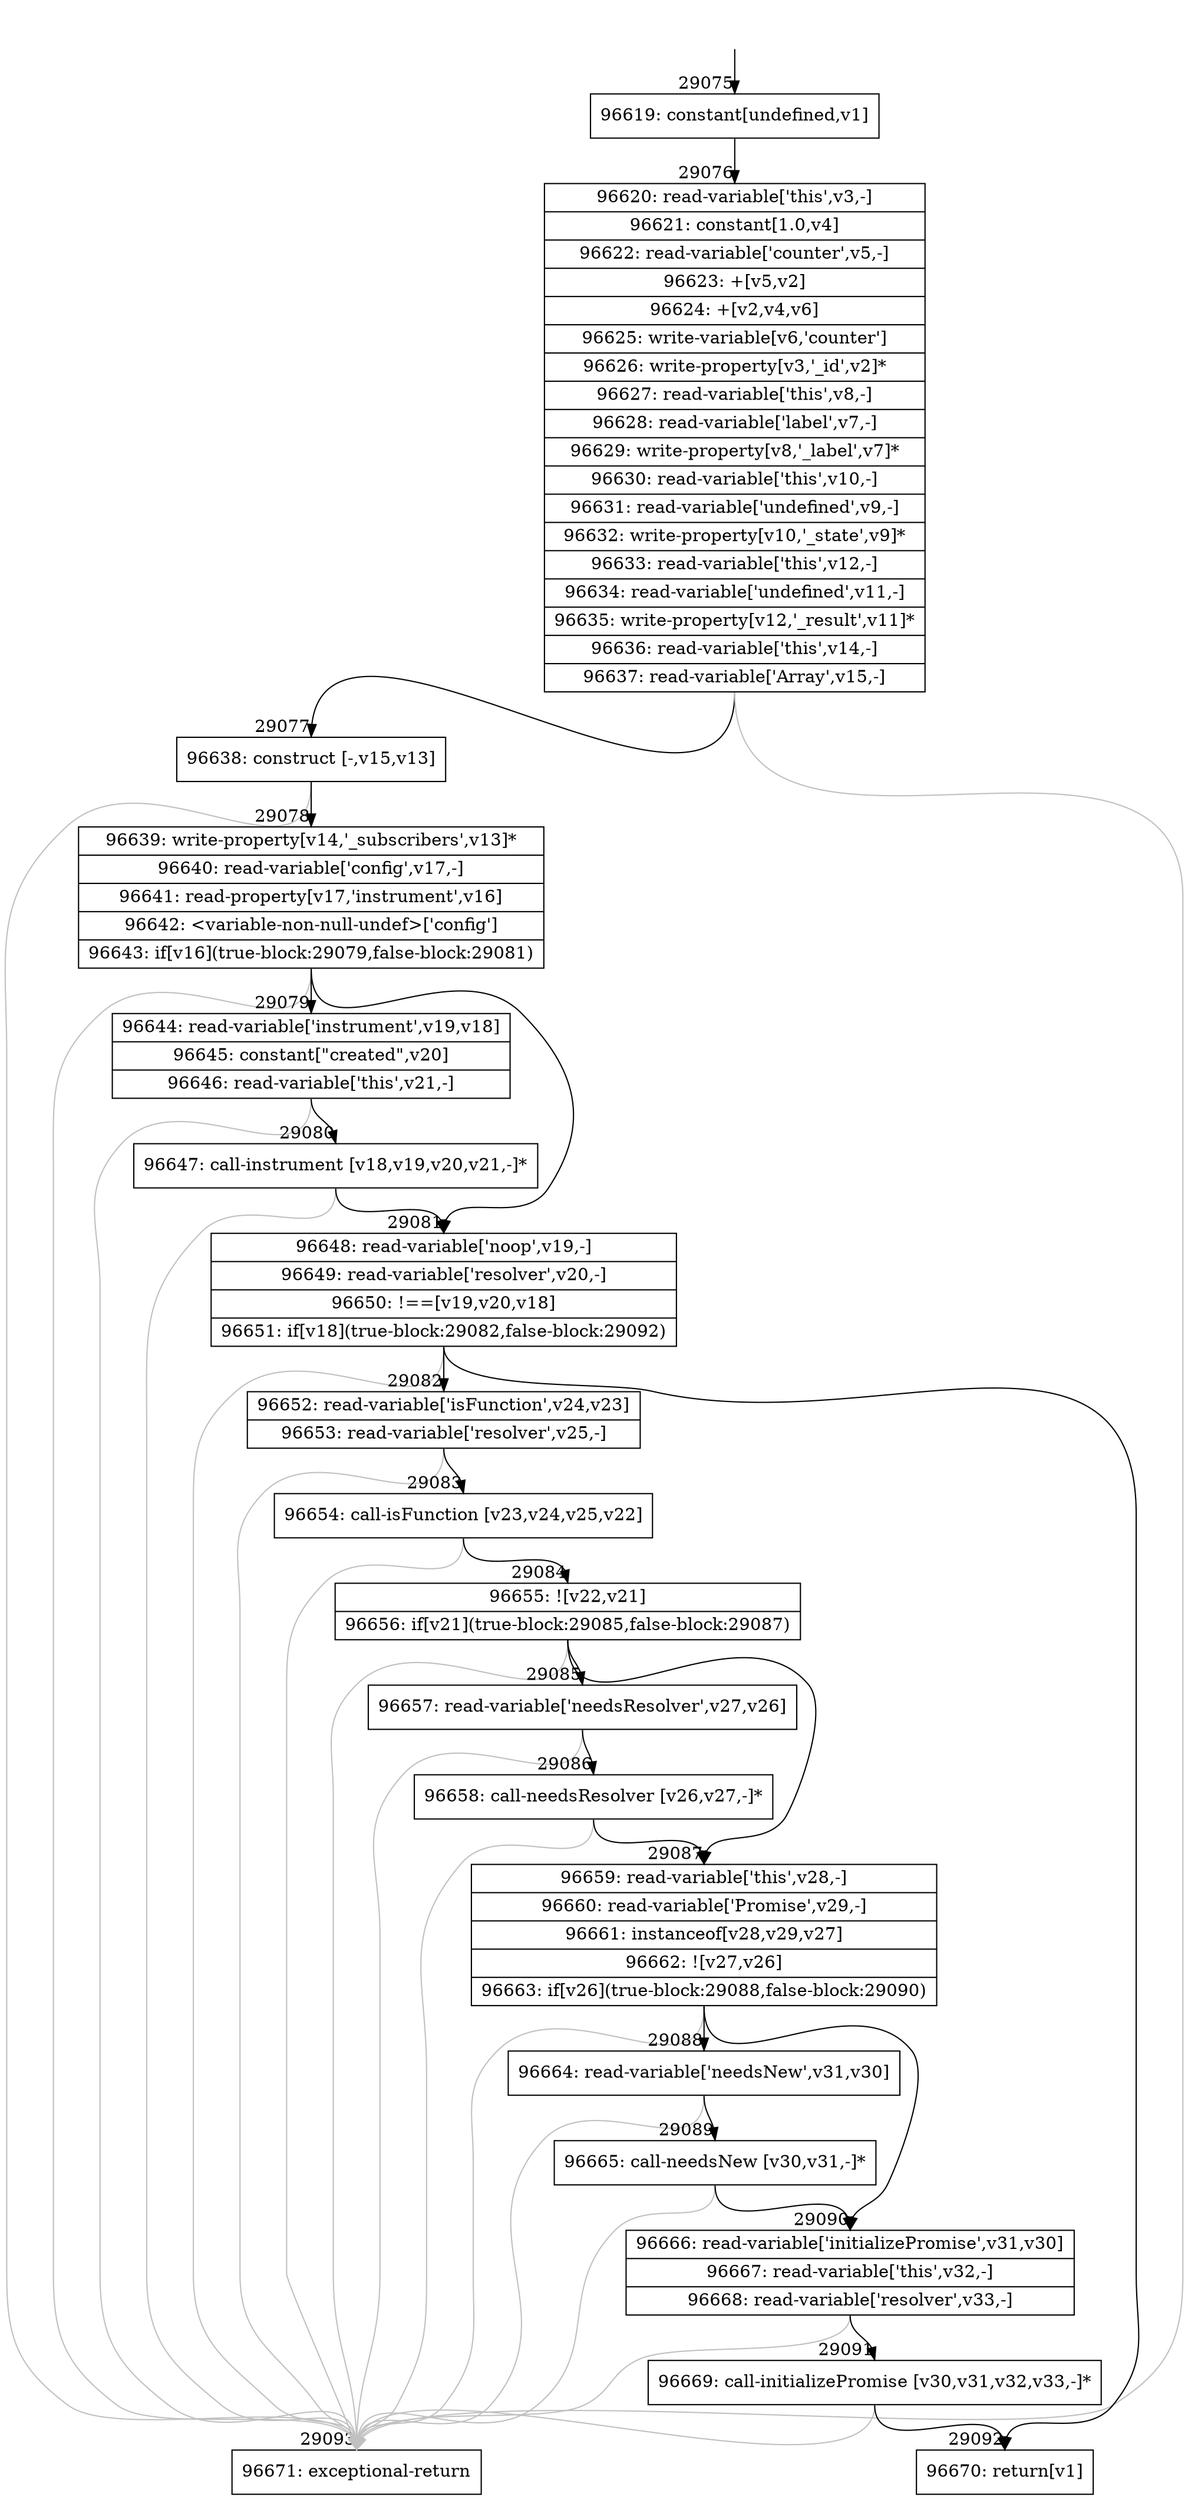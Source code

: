 digraph {
rankdir="TD"
BB_entry2571[shape=none,label=""];
BB_entry2571 -> BB29075 [tailport=s, headport=n, headlabel="    29075"]
BB29075 [shape=record label="{96619: constant[undefined,v1]}" ] 
BB29075 -> BB29076 [tailport=s, headport=n, headlabel="      29076"]
BB29076 [shape=record label="{96620: read-variable['this',v3,-]|96621: constant[1.0,v4]|96622: read-variable['counter',v5,-]|96623: +[v5,v2]|96624: +[v2,v4,v6]|96625: write-variable[v6,'counter']|96626: write-property[v3,'_id',v2]*|96627: read-variable['this',v8,-]|96628: read-variable['label',v7,-]|96629: write-property[v8,'_label',v7]*|96630: read-variable['this',v10,-]|96631: read-variable['undefined',v9,-]|96632: write-property[v10,'_state',v9]*|96633: read-variable['this',v12,-]|96634: read-variable['undefined',v11,-]|96635: write-property[v12,'_result',v11]*|96636: read-variable['this',v14,-]|96637: read-variable['Array',v15,-]}" ] 
BB29076 -> BB29077 [tailport=s, headport=n, headlabel="      29077"]
BB29076 -> BB29093 [tailport=s, headport=n, color=gray, headlabel="      29093"]
BB29077 [shape=record label="{96638: construct [-,v15,v13]}" ] 
BB29077 -> BB29078 [tailport=s, headport=n, headlabel="      29078"]
BB29077 -> BB29093 [tailport=s, headport=n, color=gray]
BB29078 [shape=record label="{96639: write-property[v14,'_subscribers',v13]*|96640: read-variable['config',v17,-]|96641: read-property[v17,'instrument',v16]|96642: \<variable-non-null-undef\>['config']|96643: if[v16](true-block:29079,false-block:29081)}" ] 
BB29078 -> BB29079 [tailport=s, headport=n, headlabel="      29079"]
BB29078 -> BB29081 [tailport=s, headport=n, headlabel="      29081"]
BB29078 -> BB29093 [tailport=s, headport=n, color=gray]
BB29079 [shape=record label="{96644: read-variable['instrument',v19,v18]|96645: constant[\"created\",v20]|96646: read-variable['this',v21,-]}" ] 
BB29079 -> BB29080 [tailport=s, headport=n, headlabel="      29080"]
BB29079 -> BB29093 [tailport=s, headport=n, color=gray]
BB29080 [shape=record label="{96647: call-instrument [v18,v19,v20,v21,-]*}" ] 
BB29080 -> BB29081 [tailport=s, headport=n]
BB29080 -> BB29093 [tailport=s, headport=n, color=gray]
BB29081 [shape=record label="{96648: read-variable['noop',v19,-]|96649: read-variable['resolver',v20,-]|96650: !==[v19,v20,v18]|96651: if[v18](true-block:29082,false-block:29092)}" ] 
BB29081 -> BB29082 [tailport=s, headport=n, headlabel="      29082"]
BB29081 -> BB29092 [tailport=s, headport=n, headlabel="      29092"]
BB29081 -> BB29093 [tailport=s, headport=n, color=gray]
BB29082 [shape=record label="{96652: read-variable['isFunction',v24,v23]|96653: read-variable['resolver',v25,-]}" ] 
BB29082 -> BB29083 [tailport=s, headport=n, headlabel="      29083"]
BB29082 -> BB29093 [tailport=s, headport=n, color=gray]
BB29083 [shape=record label="{96654: call-isFunction [v23,v24,v25,v22]}" ] 
BB29083 -> BB29084 [tailport=s, headport=n, headlabel="      29084"]
BB29083 -> BB29093 [tailport=s, headport=n, color=gray]
BB29084 [shape=record label="{96655: ![v22,v21]|96656: if[v21](true-block:29085,false-block:29087)}" ] 
BB29084 -> BB29085 [tailport=s, headport=n, headlabel="      29085"]
BB29084 -> BB29087 [tailport=s, headport=n, headlabel="      29087"]
BB29084 -> BB29093 [tailport=s, headport=n, color=gray]
BB29085 [shape=record label="{96657: read-variable['needsResolver',v27,v26]}" ] 
BB29085 -> BB29086 [tailport=s, headport=n, headlabel="      29086"]
BB29085 -> BB29093 [tailport=s, headport=n, color=gray]
BB29086 [shape=record label="{96658: call-needsResolver [v26,v27,-]*}" ] 
BB29086 -> BB29087 [tailport=s, headport=n]
BB29086 -> BB29093 [tailport=s, headport=n, color=gray]
BB29087 [shape=record label="{96659: read-variable['this',v28,-]|96660: read-variable['Promise',v29,-]|96661: instanceof[v28,v29,v27]|96662: ![v27,v26]|96663: if[v26](true-block:29088,false-block:29090)}" ] 
BB29087 -> BB29088 [tailport=s, headport=n, headlabel="      29088"]
BB29087 -> BB29090 [tailport=s, headport=n, headlabel="      29090"]
BB29087 -> BB29093 [tailport=s, headport=n, color=gray]
BB29088 [shape=record label="{96664: read-variable['needsNew',v31,v30]}" ] 
BB29088 -> BB29089 [tailport=s, headport=n, headlabel="      29089"]
BB29088 -> BB29093 [tailport=s, headport=n, color=gray]
BB29089 [shape=record label="{96665: call-needsNew [v30,v31,-]*}" ] 
BB29089 -> BB29090 [tailport=s, headport=n]
BB29089 -> BB29093 [tailport=s, headport=n, color=gray]
BB29090 [shape=record label="{96666: read-variable['initializePromise',v31,v30]|96667: read-variable['this',v32,-]|96668: read-variable['resolver',v33,-]}" ] 
BB29090 -> BB29091 [tailport=s, headport=n, headlabel="      29091"]
BB29090 -> BB29093 [tailport=s, headport=n, color=gray]
BB29091 [shape=record label="{96669: call-initializePromise [v30,v31,v32,v33,-]*}" ] 
BB29091 -> BB29092 [tailport=s, headport=n]
BB29091 -> BB29093 [tailport=s, headport=n, color=gray]
BB29092 [shape=record label="{96670: return[v1]}" ] 
BB29093 [shape=record label="{96671: exceptional-return}" ] 
//#$~ 52215
}
